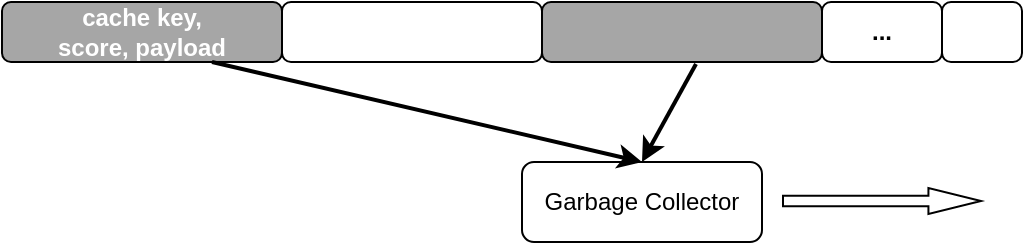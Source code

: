<mxfile version="22.0.8" type="github">
  <diagram name="第 1 页" id="-H0VbtBf-XSwBmqNXW59">
    <mxGraphModel dx="1434" dy="758" grid="1" gridSize="10" guides="1" tooltips="1" connect="1" arrows="1" fold="1" page="1" pageScale="1" pageWidth="827" pageHeight="1169" math="0" shadow="0">
      <root>
        <mxCell id="0" />
        <mxCell id="1" parent="0" />
        <mxCell id="1deIO7A4ImRIv54ywCOi-1" value="&lt;b&gt;&lt;font color=&quot;#ffffff&quot;&gt;cache key, &lt;br&gt;score, payload&lt;/font&gt;&lt;/b&gt;" style="rounded=1;whiteSpace=wrap;html=1;fillColor=#A6A6A6;" vertex="1" parent="1">
          <mxGeometry x="110" y="310" width="140" height="30" as="geometry" />
        </mxCell>
        <mxCell id="1deIO7A4ImRIv54ywCOi-2" value="" style="rounded=1;whiteSpace=wrap;html=1;fillColor=#A6A6A6;" vertex="1" parent="1">
          <mxGeometry x="380" y="310" width="140" height="30" as="geometry" />
        </mxCell>
        <mxCell id="1deIO7A4ImRIv54ywCOi-3" value="" style="rounded=1;whiteSpace=wrap;html=1;" vertex="1" parent="1">
          <mxGeometry x="250" y="310" width="130" height="30" as="geometry" />
        </mxCell>
        <mxCell id="1deIO7A4ImRIv54ywCOi-4" value="" style="rounded=1;whiteSpace=wrap;html=1;" vertex="1" parent="1">
          <mxGeometry x="580" y="310" width="40" height="30" as="geometry" />
        </mxCell>
        <mxCell id="1deIO7A4ImRIv54ywCOi-5" value="&lt;b&gt;...&lt;/b&gt;" style="rounded=1;whiteSpace=wrap;html=1;" vertex="1" parent="1">
          <mxGeometry x="520" y="310" width="60" height="30" as="geometry" />
        </mxCell>
        <mxCell id="1deIO7A4ImRIv54ywCOi-6" value="Garbage Collector" style="rounded=1;whiteSpace=wrap;html=1;" vertex="1" parent="1">
          <mxGeometry x="370" y="390" width="120" height="40" as="geometry" />
        </mxCell>
        <mxCell id="1deIO7A4ImRIv54ywCOi-7" value="" style="shape=flexArrow;endArrow=classic;html=1;rounded=0;width=5.143;endSize=8.429;endWidth=6.776;" edge="1" parent="1">
          <mxGeometry width="50" height="50" relative="1" as="geometry">
            <mxPoint x="500" y="409.5" as="sourcePoint" />
            <mxPoint x="600" y="409.5" as="targetPoint" />
          </mxGeometry>
        </mxCell>
        <mxCell id="1deIO7A4ImRIv54ywCOi-8" value="" style="endArrow=classic;html=1;rounded=0;entryX=0.5;entryY=0;entryDx=0;entryDy=0;exitX=0.75;exitY=1;exitDx=0;exitDy=0;strokeWidth=2;" edge="1" parent="1" source="1deIO7A4ImRIv54ywCOi-1" target="1deIO7A4ImRIv54ywCOi-6">
          <mxGeometry width="50" height="50" relative="1" as="geometry">
            <mxPoint x="360" y="370" as="sourcePoint" />
            <mxPoint x="410" y="320" as="targetPoint" />
          </mxGeometry>
        </mxCell>
        <mxCell id="1deIO7A4ImRIv54ywCOi-9" value="" style="endArrow=classic;html=1;rounded=0;entryX=0.5;entryY=0;entryDx=0;entryDy=0;exitX=0.55;exitY=1.033;exitDx=0;exitDy=0;strokeWidth=2;exitPerimeter=0;" edge="1" parent="1" source="1deIO7A4ImRIv54ywCOi-2" target="1deIO7A4ImRIv54ywCOi-6">
          <mxGeometry width="50" height="50" relative="1" as="geometry">
            <mxPoint x="325" y="350" as="sourcePoint" />
            <mxPoint x="300" y="400" as="targetPoint" />
          </mxGeometry>
        </mxCell>
      </root>
    </mxGraphModel>
  </diagram>
</mxfile>
